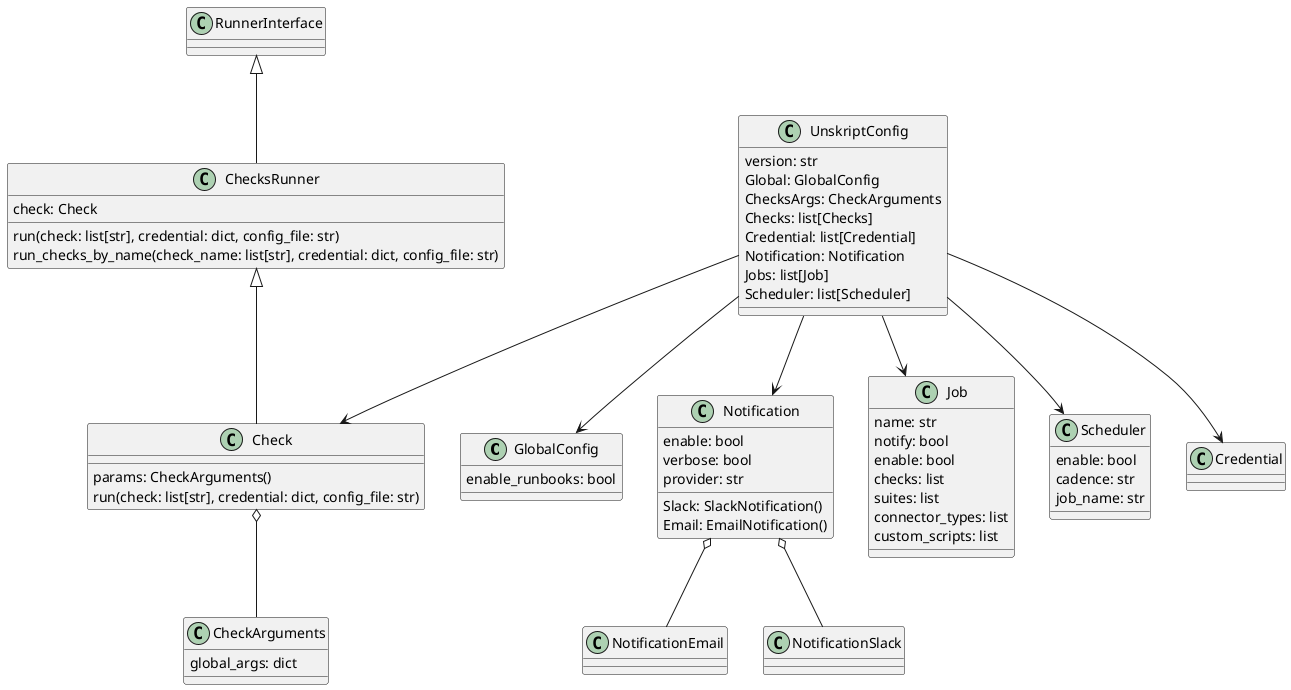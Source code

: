 @startuml
class GlobalConfig {
    enable_runbooks: bool
}
class CheckArguments {
    global_args: dict
}
class Check {
    params: CheckArguments()
    run(check: list[str], credential: dict, config_file: str)
}
class ChecksRunner extends RunnerInterface {
    check: Check
    run(check: list[str], credential: dict, config_file: str)
    run_checks_by_name(check_name: list[str], credential: dict, config_file: str)
}

class Notification {
    enable: bool
    verbose: bool
    provider: str
    Slack: SlackNotification()
    Email: EmailNotification()
}
class Job {
    name: str
    notify: bool
    enable: bool
    checks: list
    suites: list
    connector_types: list
    custom_scripts: list
}
class Scheduler {
    enable: bool
    cadence: str
    job_name: str
}
class UnskriptConfig {
    version: str
    Global: GlobalConfig
    ChecksArgs: CheckArguments
    Checks: list[Checks]
    Credential: list[Credential]
    Notification: Notification
    Jobs: list[Job]
    Scheduler: list[Scheduler]
}
UnskriptConfig --> GlobalConfig
UnskriptConfig --> Check
Check o-- CheckArguments
ChecksRunner <|-- Check
UnskriptConfig --> Credential
UnskriptConfig --> Notification
UnskriptConfig --> Job
UnskriptConfig --> Scheduler
Notification o-- NotificationEmail
Notification o-- NotificationSlack
@enduml

